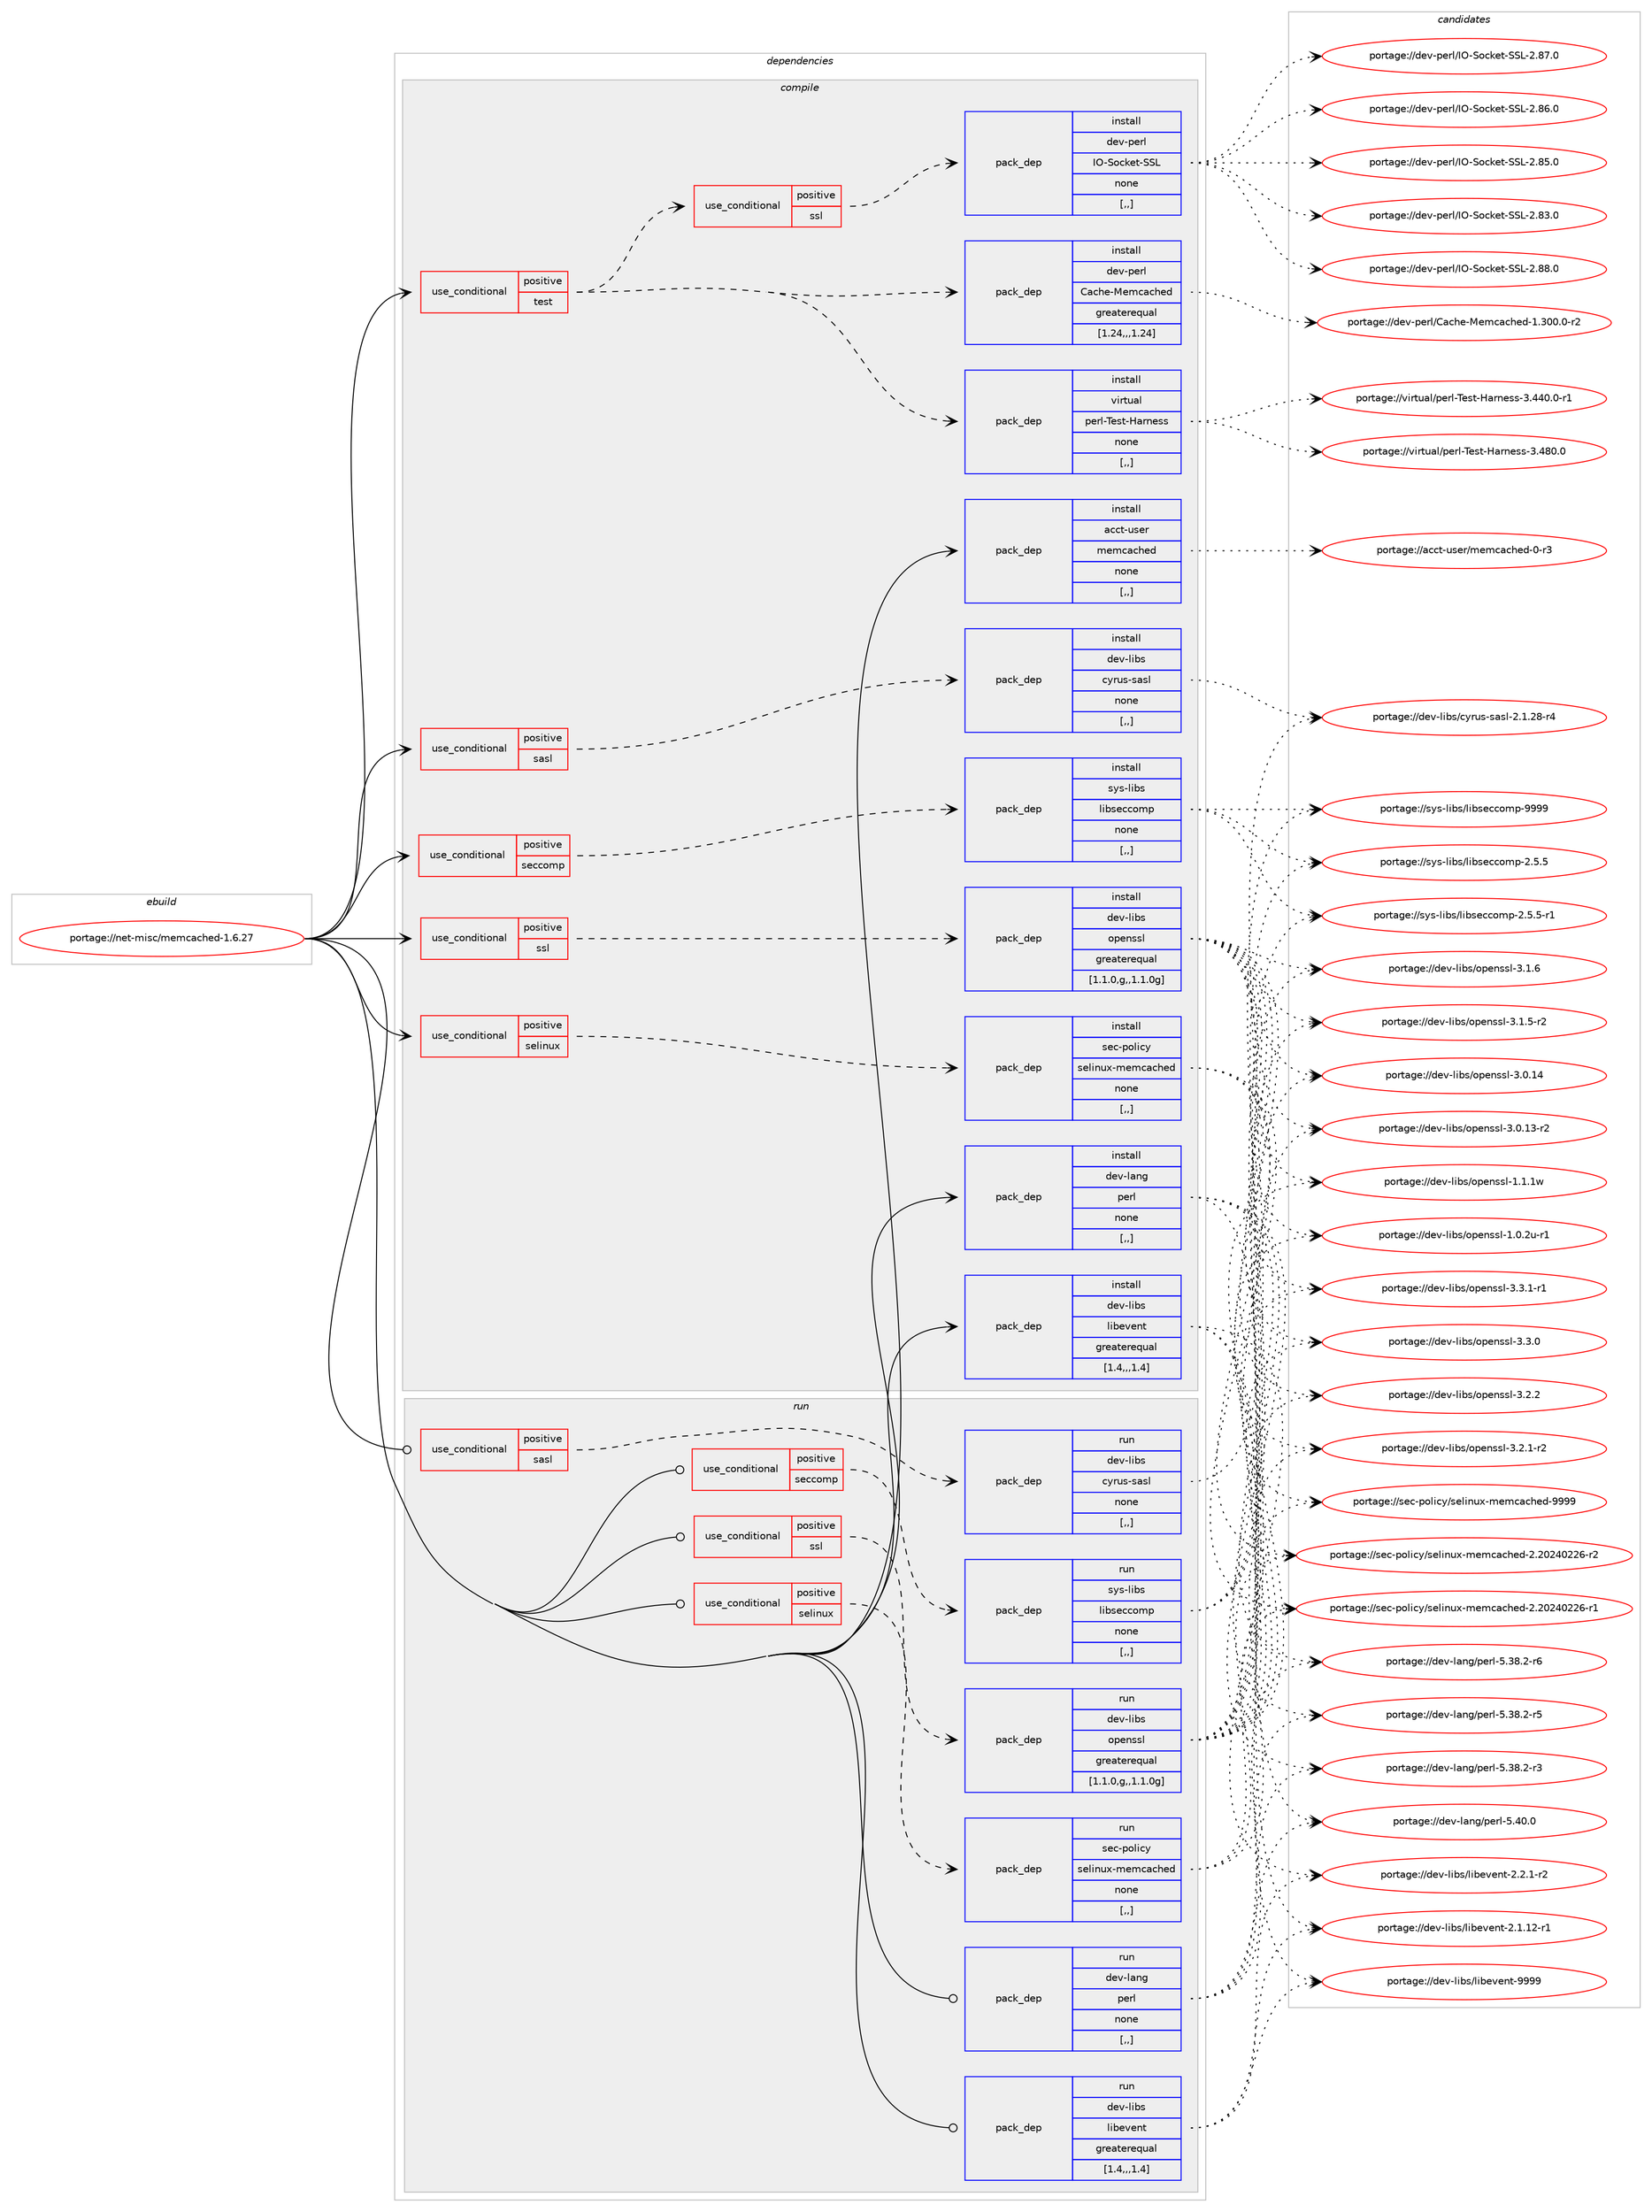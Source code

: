 digraph prolog {

# *************
# Graph options
# *************

newrank=true;
concentrate=true;
compound=true;
graph [rankdir=LR,fontname=Helvetica,fontsize=10,ranksep=1.5];#, ranksep=2.5, nodesep=0.2];
edge  [arrowhead=vee];
node  [fontname=Helvetica,fontsize=10];

# **********
# The ebuild
# **********

subgraph cluster_leftcol {
color=gray;
label=<<i>ebuild</i>>;
id [label="portage://net-misc/memcached-1.6.27", color=red, width=4, href="../net-misc/memcached-1.6.27.svg"];
}

# ****************
# The dependencies
# ****************

subgraph cluster_midcol {
color=gray;
label=<<i>dependencies</i>>;
subgraph cluster_compile {
fillcolor="#eeeeee";
style=filled;
label=<<i>compile</i>>;
subgraph cond97874 {
dependency371846 [label=<<TABLE BORDER="0" CELLBORDER="1" CELLSPACING="0" CELLPADDING="4"><TR><TD ROWSPAN="3" CELLPADDING="10">use_conditional</TD></TR><TR><TD>positive</TD></TR><TR><TD>sasl</TD></TR></TABLE>>, shape=none, color=red];
subgraph pack271307 {
dependency371847 [label=<<TABLE BORDER="0" CELLBORDER="1" CELLSPACING="0" CELLPADDING="4" WIDTH="220"><TR><TD ROWSPAN="6" CELLPADDING="30">pack_dep</TD></TR><TR><TD WIDTH="110">install</TD></TR><TR><TD>dev-libs</TD></TR><TR><TD>cyrus-sasl</TD></TR><TR><TD>none</TD></TR><TR><TD>[,,]</TD></TR></TABLE>>, shape=none, color=blue];
}
dependency371846:e -> dependency371847:w [weight=20,style="dashed",arrowhead="vee"];
}
id:e -> dependency371846:w [weight=20,style="solid",arrowhead="vee"];
subgraph cond97875 {
dependency371848 [label=<<TABLE BORDER="0" CELLBORDER="1" CELLSPACING="0" CELLPADDING="4"><TR><TD ROWSPAN="3" CELLPADDING="10">use_conditional</TD></TR><TR><TD>positive</TD></TR><TR><TD>seccomp</TD></TR></TABLE>>, shape=none, color=red];
subgraph pack271308 {
dependency371849 [label=<<TABLE BORDER="0" CELLBORDER="1" CELLSPACING="0" CELLPADDING="4" WIDTH="220"><TR><TD ROWSPAN="6" CELLPADDING="30">pack_dep</TD></TR><TR><TD WIDTH="110">install</TD></TR><TR><TD>sys-libs</TD></TR><TR><TD>libseccomp</TD></TR><TR><TD>none</TD></TR><TR><TD>[,,]</TD></TR></TABLE>>, shape=none, color=blue];
}
dependency371848:e -> dependency371849:w [weight=20,style="dashed",arrowhead="vee"];
}
id:e -> dependency371848:w [weight=20,style="solid",arrowhead="vee"];
subgraph cond97876 {
dependency371850 [label=<<TABLE BORDER="0" CELLBORDER="1" CELLSPACING="0" CELLPADDING="4"><TR><TD ROWSPAN="3" CELLPADDING="10">use_conditional</TD></TR><TR><TD>positive</TD></TR><TR><TD>selinux</TD></TR></TABLE>>, shape=none, color=red];
subgraph pack271309 {
dependency371851 [label=<<TABLE BORDER="0" CELLBORDER="1" CELLSPACING="0" CELLPADDING="4" WIDTH="220"><TR><TD ROWSPAN="6" CELLPADDING="30">pack_dep</TD></TR><TR><TD WIDTH="110">install</TD></TR><TR><TD>sec-policy</TD></TR><TR><TD>selinux-memcached</TD></TR><TR><TD>none</TD></TR><TR><TD>[,,]</TD></TR></TABLE>>, shape=none, color=blue];
}
dependency371850:e -> dependency371851:w [weight=20,style="dashed",arrowhead="vee"];
}
id:e -> dependency371850:w [weight=20,style="solid",arrowhead="vee"];
subgraph cond97877 {
dependency371852 [label=<<TABLE BORDER="0" CELLBORDER="1" CELLSPACING="0" CELLPADDING="4"><TR><TD ROWSPAN="3" CELLPADDING="10">use_conditional</TD></TR><TR><TD>positive</TD></TR><TR><TD>ssl</TD></TR></TABLE>>, shape=none, color=red];
subgraph pack271310 {
dependency371853 [label=<<TABLE BORDER="0" CELLBORDER="1" CELLSPACING="0" CELLPADDING="4" WIDTH="220"><TR><TD ROWSPAN="6" CELLPADDING="30">pack_dep</TD></TR><TR><TD WIDTH="110">install</TD></TR><TR><TD>dev-libs</TD></TR><TR><TD>openssl</TD></TR><TR><TD>greaterequal</TD></TR><TR><TD>[1.1.0,g,,1.1.0g]</TD></TR></TABLE>>, shape=none, color=blue];
}
dependency371852:e -> dependency371853:w [weight=20,style="dashed",arrowhead="vee"];
}
id:e -> dependency371852:w [weight=20,style="solid",arrowhead="vee"];
subgraph cond97878 {
dependency371854 [label=<<TABLE BORDER="0" CELLBORDER="1" CELLSPACING="0" CELLPADDING="4"><TR><TD ROWSPAN="3" CELLPADDING="10">use_conditional</TD></TR><TR><TD>positive</TD></TR><TR><TD>test</TD></TR></TABLE>>, shape=none, color=red];
subgraph pack271311 {
dependency371855 [label=<<TABLE BORDER="0" CELLBORDER="1" CELLSPACING="0" CELLPADDING="4" WIDTH="220"><TR><TD ROWSPAN="6" CELLPADDING="30">pack_dep</TD></TR><TR><TD WIDTH="110">install</TD></TR><TR><TD>virtual</TD></TR><TR><TD>perl-Test-Harness</TD></TR><TR><TD>none</TD></TR><TR><TD>[,,]</TD></TR></TABLE>>, shape=none, color=blue];
}
dependency371854:e -> dependency371855:w [weight=20,style="dashed",arrowhead="vee"];
subgraph pack271312 {
dependency371856 [label=<<TABLE BORDER="0" CELLBORDER="1" CELLSPACING="0" CELLPADDING="4" WIDTH="220"><TR><TD ROWSPAN="6" CELLPADDING="30">pack_dep</TD></TR><TR><TD WIDTH="110">install</TD></TR><TR><TD>dev-perl</TD></TR><TR><TD>Cache-Memcached</TD></TR><TR><TD>greaterequal</TD></TR><TR><TD>[1.24,,,1.24]</TD></TR></TABLE>>, shape=none, color=blue];
}
dependency371854:e -> dependency371856:w [weight=20,style="dashed",arrowhead="vee"];
subgraph cond97879 {
dependency371857 [label=<<TABLE BORDER="0" CELLBORDER="1" CELLSPACING="0" CELLPADDING="4"><TR><TD ROWSPAN="3" CELLPADDING="10">use_conditional</TD></TR><TR><TD>positive</TD></TR><TR><TD>ssl</TD></TR></TABLE>>, shape=none, color=red];
subgraph pack271313 {
dependency371858 [label=<<TABLE BORDER="0" CELLBORDER="1" CELLSPACING="0" CELLPADDING="4" WIDTH="220"><TR><TD ROWSPAN="6" CELLPADDING="30">pack_dep</TD></TR><TR><TD WIDTH="110">install</TD></TR><TR><TD>dev-perl</TD></TR><TR><TD>IO-Socket-SSL</TD></TR><TR><TD>none</TD></TR><TR><TD>[,,]</TD></TR></TABLE>>, shape=none, color=blue];
}
dependency371857:e -> dependency371858:w [weight=20,style="dashed",arrowhead="vee"];
}
dependency371854:e -> dependency371857:w [weight=20,style="dashed",arrowhead="vee"];
}
id:e -> dependency371854:w [weight=20,style="solid",arrowhead="vee"];
subgraph pack271314 {
dependency371859 [label=<<TABLE BORDER="0" CELLBORDER="1" CELLSPACING="0" CELLPADDING="4" WIDTH="220"><TR><TD ROWSPAN="6" CELLPADDING="30">pack_dep</TD></TR><TR><TD WIDTH="110">install</TD></TR><TR><TD>acct-user</TD></TR><TR><TD>memcached</TD></TR><TR><TD>none</TD></TR><TR><TD>[,,]</TD></TR></TABLE>>, shape=none, color=blue];
}
id:e -> dependency371859:w [weight=20,style="solid",arrowhead="vee"];
subgraph pack271315 {
dependency371860 [label=<<TABLE BORDER="0" CELLBORDER="1" CELLSPACING="0" CELLPADDING="4" WIDTH="220"><TR><TD ROWSPAN="6" CELLPADDING="30">pack_dep</TD></TR><TR><TD WIDTH="110">install</TD></TR><TR><TD>dev-lang</TD></TR><TR><TD>perl</TD></TR><TR><TD>none</TD></TR><TR><TD>[,,]</TD></TR></TABLE>>, shape=none, color=blue];
}
id:e -> dependency371860:w [weight=20,style="solid",arrowhead="vee"];
subgraph pack271316 {
dependency371861 [label=<<TABLE BORDER="0" CELLBORDER="1" CELLSPACING="0" CELLPADDING="4" WIDTH="220"><TR><TD ROWSPAN="6" CELLPADDING="30">pack_dep</TD></TR><TR><TD WIDTH="110">install</TD></TR><TR><TD>dev-libs</TD></TR><TR><TD>libevent</TD></TR><TR><TD>greaterequal</TD></TR><TR><TD>[1.4,,,1.4]</TD></TR></TABLE>>, shape=none, color=blue];
}
id:e -> dependency371861:w [weight=20,style="solid",arrowhead="vee"];
}
subgraph cluster_compileandrun {
fillcolor="#eeeeee";
style=filled;
label=<<i>compile and run</i>>;
}
subgraph cluster_run {
fillcolor="#eeeeee";
style=filled;
label=<<i>run</i>>;
subgraph cond97880 {
dependency371862 [label=<<TABLE BORDER="0" CELLBORDER="1" CELLSPACING="0" CELLPADDING="4"><TR><TD ROWSPAN="3" CELLPADDING="10">use_conditional</TD></TR><TR><TD>positive</TD></TR><TR><TD>sasl</TD></TR></TABLE>>, shape=none, color=red];
subgraph pack271317 {
dependency371863 [label=<<TABLE BORDER="0" CELLBORDER="1" CELLSPACING="0" CELLPADDING="4" WIDTH="220"><TR><TD ROWSPAN="6" CELLPADDING="30">pack_dep</TD></TR><TR><TD WIDTH="110">run</TD></TR><TR><TD>dev-libs</TD></TR><TR><TD>cyrus-sasl</TD></TR><TR><TD>none</TD></TR><TR><TD>[,,]</TD></TR></TABLE>>, shape=none, color=blue];
}
dependency371862:e -> dependency371863:w [weight=20,style="dashed",arrowhead="vee"];
}
id:e -> dependency371862:w [weight=20,style="solid",arrowhead="odot"];
subgraph cond97881 {
dependency371864 [label=<<TABLE BORDER="0" CELLBORDER="1" CELLSPACING="0" CELLPADDING="4"><TR><TD ROWSPAN="3" CELLPADDING="10">use_conditional</TD></TR><TR><TD>positive</TD></TR><TR><TD>seccomp</TD></TR></TABLE>>, shape=none, color=red];
subgraph pack271318 {
dependency371865 [label=<<TABLE BORDER="0" CELLBORDER="1" CELLSPACING="0" CELLPADDING="4" WIDTH="220"><TR><TD ROWSPAN="6" CELLPADDING="30">pack_dep</TD></TR><TR><TD WIDTH="110">run</TD></TR><TR><TD>sys-libs</TD></TR><TR><TD>libseccomp</TD></TR><TR><TD>none</TD></TR><TR><TD>[,,]</TD></TR></TABLE>>, shape=none, color=blue];
}
dependency371864:e -> dependency371865:w [weight=20,style="dashed",arrowhead="vee"];
}
id:e -> dependency371864:w [weight=20,style="solid",arrowhead="odot"];
subgraph cond97882 {
dependency371866 [label=<<TABLE BORDER="0" CELLBORDER="1" CELLSPACING="0" CELLPADDING="4"><TR><TD ROWSPAN="3" CELLPADDING="10">use_conditional</TD></TR><TR><TD>positive</TD></TR><TR><TD>selinux</TD></TR></TABLE>>, shape=none, color=red];
subgraph pack271319 {
dependency371867 [label=<<TABLE BORDER="0" CELLBORDER="1" CELLSPACING="0" CELLPADDING="4" WIDTH="220"><TR><TD ROWSPAN="6" CELLPADDING="30">pack_dep</TD></TR><TR><TD WIDTH="110">run</TD></TR><TR><TD>sec-policy</TD></TR><TR><TD>selinux-memcached</TD></TR><TR><TD>none</TD></TR><TR><TD>[,,]</TD></TR></TABLE>>, shape=none, color=blue];
}
dependency371866:e -> dependency371867:w [weight=20,style="dashed",arrowhead="vee"];
}
id:e -> dependency371866:w [weight=20,style="solid",arrowhead="odot"];
subgraph cond97883 {
dependency371868 [label=<<TABLE BORDER="0" CELLBORDER="1" CELLSPACING="0" CELLPADDING="4"><TR><TD ROWSPAN="3" CELLPADDING="10">use_conditional</TD></TR><TR><TD>positive</TD></TR><TR><TD>ssl</TD></TR></TABLE>>, shape=none, color=red];
subgraph pack271320 {
dependency371869 [label=<<TABLE BORDER="0" CELLBORDER="1" CELLSPACING="0" CELLPADDING="4" WIDTH="220"><TR><TD ROWSPAN="6" CELLPADDING="30">pack_dep</TD></TR><TR><TD WIDTH="110">run</TD></TR><TR><TD>dev-libs</TD></TR><TR><TD>openssl</TD></TR><TR><TD>greaterequal</TD></TR><TR><TD>[1.1.0,g,,1.1.0g]</TD></TR></TABLE>>, shape=none, color=blue];
}
dependency371868:e -> dependency371869:w [weight=20,style="dashed",arrowhead="vee"];
}
id:e -> dependency371868:w [weight=20,style="solid",arrowhead="odot"];
subgraph pack271321 {
dependency371870 [label=<<TABLE BORDER="0" CELLBORDER="1" CELLSPACING="0" CELLPADDING="4" WIDTH="220"><TR><TD ROWSPAN="6" CELLPADDING="30">pack_dep</TD></TR><TR><TD WIDTH="110">run</TD></TR><TR><TD>dev-lang</TD></TR><TR><TD>perl</TD></TR><TR><TD>none</TD></TR><TR><TD>[,,]</TD></TR></TABLE>>, shape=none, color=blue];
}
id:e -> dependency371870:w [weight=20,style="solid",arrowhead="odot"];
subgraph pack271322 {
dependency371871 [label=<<TABLE BORDER="0" CELLBORDER="1" CELLSPACING="0" CELLPADDING="4" WIDTH="220"><TR><TD ROWSPAN="6" CELLPADDING="30">pack_dep</TD></TR><TR><TD WIDTH="110">run</TD></TR><TR><TD>dev-libs</TD></TR><TR><TD>libevent</TD></TR><TR><TD>greaterequal</TD></TR><TR><TD>[1.4,,,1.4]</TD></TR></TABLE>>, shape=none, color=blue];
}
id:e -> dependency371871:w [weight=20,style="solid",arrowhead="odot"];
}
}

# **************
# The candidates
# **************

subgraph cluster_choices {
rank=same;
color=gray;
label=<<i>candidates</i>>;

subgraph choice271307 {
color=black;
nodesep=1;
choice100101118451081059811547991211141171154511597115108455046494650564511452 [label="portage://dev-libs/cyrus-sasl-2.1.28-r4", color=red, width=4,href="../dev-libs/cyrus-sasl-2.1.28-r4.svg"];
dependency371847:e -> choice100101118451081059811547991211141171154511597115108455046494650564511452:w [style=dotted,weight="100"];
}
subgraph choice271308 {
color=black;
nodesep=1;
choice1151211154510810598115471081059811510199991111091124557575757 [label="portage://sys-libs/libseccomp-9999", color=red, width=4,href="../sys-libs/libseccomp-9999.svg"];
choice1151211154510810598115471081059811510199991111091124550465346534511449 [label="portage://sys-libs/libseccomp-2.5.5-r1", color=red, width=4,href="../sys-libs/libseccomp-2.5.5-r1.svg"];
choice115121115451081059811547108105981151019999111109112455046534653 [label="portage://sys-libs/libseccomp-2.5.5", color=red, width=4,href="../sys-libs/libseccomp-2.5.5.svg"];
dependency371849:e -> choice1151211154510810598115471081059811510199991111091124557575757:w [style=dotted,weight="100"];
dependency371849:e -> choice1151211154510810598115471081059811510199991111091124550465346534511449:w [style=dotted,weight="100"];
dependency371849:e -> choice115121115451081059811547108105981151019999111109112455046534653:w [style=dotted,weight="100"];
}
subgraph choice271309 {
color=black;
nodesep=1;
choice11510199451121111081059912147115101108105110117120451091011099997991041011004557575757 [label="portage://sec-policy/selinux-memcached-9999", color=red, width=4,href="../sec-policy/selinux-memcached-9999.svg"];
choice115101994511211110810599121471151011081051101171204510910110999979910410110045504650485052485050544511450 [label="portage://sec-policy/selinux-memcached-2.20240226-r2", color=red, width=4,href="../sec-policy/selinux-memcached-2.20240226-r2.svg"];
choice115101994511211110810599121471151011081051101171204510910110999979910410110045504650485052485050544511449 [label="portage://sec-policy/selinux-memcached-2.20240226-r1", color=red, width=4,href="../sec-policy/selinux-memcached-2.20240226-r1.svg"];
dependency371851:e -> choice11510199451121111081059912147115101108105110117120451091011099997991041011004557575757:w [style=dotted,weight="100"];
dependency371851:e -> choice115101994511211110810599121471151011081051101171204510910110999979910410110045504650485052485050544511450:w [style=dotted,weight="100"];
dependency371851:e -> choice115101994511211110810599121471151011081051101171204510910110999979910410110045504650485052485050544511449:w [style=dotted,weight="100"];
}
subgraph choice271310 {
color=black;
nodesep=1;
choice1001011184510810598115471111121011101151151084551465146494511449 [label="portage://dev-libs/openssl-3.3.1-r1", color=red, width=4,href="../dev-libs/openssl-3.3.1-r1.svg"];
choice100101118451081059811547111112101110115115108455146514648 [label="portage://dev-libs/openssl-3.3.0", color=red, width=4,href="../dev-libs/openssl-3.3.0.svg"];
choice100101118451081059811547111112101110115115108455146504650 [label="portage://dev-libs/openssl-3.2.2", color=red, width=4,href="../dev-libs/openssl-3.2.2.svg"];
choice1001011184510810598115471111121011101151151084551465046494511450 [label="portage://dev-libs/openssl-3.2.1-r2", color=red, width=4,href="../dev-libs/openssl-3.2.1-r2.svg"];
choice100101118451081059811547111112101110115115108455146494654 [label="portage://dev-libs/openssl-3.1.6", color=red, width=4,href="../dev-libs/openssl-3.1.6.svg"];
choice1001011184510810598115471111121011101151151084551464946534511450 [label="portage://dev-libs/openssl-3.1.5-r2", color=red, width=4,href="../dev-libs/openssl-3.1.5-r2.svg"];
choice10010111845108105981154711111210111011511510845514648464952 [label="portage://dev-libs/openssl-3.0.14", color=red, width=4,href="../dev-libs/openssl-3.0.14.svg"];
choice100101118451081059811547111112101110115115108455146484649514511450 [label="portage://dev-libs/openssl-3.0.13-r2", color=red, width=4,href="../dev-libs/openssl-3.0.13-r2.svg"];
choice100101118451081059811547111112101110115115108454946494649119 [label="portage://dev-libs/openssl-1.1.1w", color=red, width=4,href="../dev-libs/openssl-1.1.1w.svg"];
choice1001011184510810598115471111121011101151151084549464846501174511449 [label="portage://dev-libs/openssl-1.0.2u-r1", color=red, width=4,href="../dev-libs/openssl-1.0.2u-r1.svg"];
dependency371853:e -> choice1001011184510810598115471111121011101151151084551465146494511449:w [style=dotted,weight="100"];
dependency371853:e -> choice100101118451081059811547111112101110115115108455146514648:w [style=dotted,weight="100"];
dependency371853:e -> choice100101118451081059811547111112101110115115108455146504650:w [style=dotted,weight="100"];
dependency371853:e -> choice1001011184510810598115471111121011101151151084551465046494511450:w [style=dotted,weight="100"];
dependency371853:e -> choice100101118451081059811547111112101110115115108455146494654:w [style=dotted,weight="100"];
dependency371853:e -> choice1001011184510810598115471111121011101151151084551464946534511450:w [style=dotted,weight="100"];
dependency371853:e -> choice10010111845108105981154711111210111011511510845514648464952:w [style=dotted,weight="100"];
dependency371853:e -> choice100101118451081059811547111112101110115115108455146484649514511450:w [style=dotted,weight="100"];
dependency371853:e -> choice100101118451081059811547111112101110115115108454946494649119:w [style=dotted,weight="100"];
dependency371853:e -> choice1001011184510810598115471111121011101151151084549464846501174511449:w [style=dotted,weight="100"];
}
subgraph choice271311 {
color=black;
nodesep=1;
choice118105114116117971084711210111410845841011151164572971141101011151154551465256484648 [label="portage://virtual/perl-Test-Harness-3.480.0", color=red, width=4,href="../virtual/perl-Test-Harness-3.480.0.svg"];
choice1181051141161179710847112101114108458410111511645729711411010111511545514652524846484511449 [label="portage://virtual/perl-Test-Harness-3.440.0-r1", color=red, width=4,href="../virtual/perl-Test-Harness-3.440.0-r1.svg"];
dependency371855:e -> choice118105114116117971084711210111410845841011151164572971141101011151154551465256484648:w [style=dotted,weight="100"];
dependency371855:e -> choice1181051141161179710847112101114108458410111511645729711411010111511545514652524846484511449:w [style=dotted,weight="100"];
}
subgraph choice271312 {
color=black;
nodesep=1;
choice1001011184511210111410847679799104101457710110999979910410110045494651484846484511450 [label="portage://dev-perl/Cache-Memcached-1.300.0-r2", color=red, width=4,href="../dev-perl/Cache-Memcached-1.300.0-r2.svg"];
dependency371856:e -> choice1001011184511210111410847679799104101457710110999979910410110045494651484846484511450:w [style=dotted,weight="100"];
}
subgraph choice271313 {
color=black;
nodesep=1;
choice100101118451121011141084773794583111991071011164583837645504656564648 [label="portage://dev-perl/IO-Socket-SSL-2.88.0", color=red, width=4,href="../dev-perl/IO-Socket-SSL-2.88.0.svg"];
choice100101118451121011141084773794583111991071011164583837645504656554648 [label="portage://dev-perl/IO-Socket-SSL-2.87.0", color=red, width=4,href="../dev-perl/IO-Socket-SSL-2.87.0.svg"];
choice100101118451121011141084773794583111991071011164583837645504656544648 [label="portage://dev-perl/IO-Socket-SSL-2.86.0", color=red, width=4,href="../dev-perl/IO-Socket-SSL-2.86.0.svg"];
choice100101118451121011141084773794583111991071011164583837645504656534648 [label="portage://dev-perl/IO-Socket-SSL-2.85.0", color=red, width=4,href="../dev-perl/IO-Socket-SSL-2.85.0.svg"];
choice100101118451121011141084773794583111991071011164583837645504656514648 [label="portage://dev-perl/IO-Socket-SSL-2.83.0", color=red, width=4,href="../dev-perl/IO-Socket-SSL-2.83.0.svg"];
dependency371858:e -> choice100101118451121011141084773794583111991071011164583837645504656564648:w [style=dotted,weight="100"];
dependency371858:e -> choice100101118451121011141084773794583111991071011164583837645504656554648:w [style=dotted,weight="100"];
dependency371858:e -> choice100101118451121011141084773794583111991071011164583837645504656544648:w [style=dotted,weight="100"];
dependency371858:e -> choice100101118451121011141084773794583111991071011164583837645504656534648:w [style=dotted,weight="100"];
dependency371858:e -> choice100101118451121011141084773794583111991071011164583837645504656514648:w [style=dotted,weight="100"];
}
subgraph choice271314 {
color=black;
nodesep=1;
choice979999116451171151011144710910110999979910410110045484511451 [label="portage://acct-user/memcached-0-r3", color=red, width=4,href="../acct-user/memcached-0-r3.svg"];
dependency371859:e -> choice979999116451171151011144710910110999979910410110045484511451:w [style=dotted,weight="100"];
}
subgraph choice271315 {
color=black;
nodesep=1;
choice10010111845108971101034711210111410845534652484648 [label="portage://dev-lang/perl-5.40.0", color=red, width=4,href="../dev-lang/perl-5.40.0.svg"];
choice100101118451089711010347112101114108455346515646504511454 [label="portage://dev-lang/perl-5.38.2-r6", color=red, width=4,href="../dev-lang/perl-5.38.2-r6.svg"];
choice100101118451089711010347112101114108455346515646504511453 [label="portage://dev-lang/perl-5.38.2-r5", color=red, width=4,href="../dev-lang/perl-5.38.2-r5.svg"];
choice100101118451089711010347112101114108455346515646504511451 [label="portage://dev-lang/perl-5.38.2-r3", color=red, width=4,href="../dev-lang/perl-5.38.2-r3.svg"];
dependency371860:e -> choice10010111845108971101034711210111410845534652484648:w [style=dotted,weight="100"];
dependency371860:e -> choice100101118451089711010347112101114108455346515646504511454:w [style=dotted,weight="100"];
dependency371860:e -> choice100101118451089711010347112101114108455346515646504511453:w [style=dotted,weight="100"];
dependency371860:e -> choice100101118451089711010347112101114108455346515646504511451:w [style=dotted,weight="100"];
}
subgraph choice271316 {
color=black;
nodesep=1;
choice100101118451081059811547108105981011181011101164557575757 [label="portage://dev-libs/libevent-9999", color=red, width=4,href="../dev-libs/libevent-9999.svg"];
choice100101118451081059811547108105981011181011101164550465046494511450 [label="portage://dev-libs/libevent-2.2.1-r2", color=red, width=4,href="../dev-libs/libevent-2.2.1-r2.svg"];
choice10010111845108105981154710810598101118101110116455046494649504511449 [label="portage://dev-libs/libevent-2.1.12-r1", color=red, width=4,href="../dev-libs/libevent-2.1.12-r1.svg"];
dependency371861:e -> choice100101118451081059811547108105981011181011101164557575757:w [style=dotted,weight="100"];
dependency371861:e -> choice100101118451081059811547108105981011181011101164550465046494511450:w [style=dotted,weight="100"];
dependency371861:e -> choice10010111845108105981154710810598101118101110116455046494649504511449:w [style=dotted,weight="100"];
}
subgraph choice271317 {
color=black;
nodesep=1;
choice100101118451081059811547991211141171154511597115108455046494650564511452 [label="portage://dev-libs/cyrus-sasl-2.1.28-r4", color=red, width=4,href="../dev-libs/cyrus-sasl-2.1.28-r4.svg"];
dependency371863:e -> choice100101118451081059811547991211141171154511597115108455046494650564511452:w [style=dotted,weight="100"];
}
subgraph choice271318 {
color=black;
nodesep=1;
choice1151211154510810598115471081059811510199991111091124557575757 [label="portage://sys-libs/libseccomp-9999", color=red, width=4,href="../sys-libs/libseccomp-9999.svg"];
choice1151211154510810598115471081059811510199991111091124550465346534511449 [label="portage://sys-libs/libseccomp-2.5.5-r1", color=red, width=4,href="../sys-libs/libseccomp-2.5.5-r1.svg"];
choice115121115451081059811547108105981151019999111109112455046534653 [label="portage://sys-libs/libseccomp-2.5.5", color=red, width=4,href="../sys-libs/libseccomp-2.5.5.svg"];
dependency371865:e -> choice1151211154510810598115471081059811510199991111091124557575757:w [style=dotted,weight="100"];
dependency371865:e -> choice1151211154510810598115471081059811510199991111091124550465346534511449:w [style=dotted,weight="100"];
dependency371865:e -> choice115121115451081059811547108105981151019999111109112455046534653:w [style=dotted,weight="100"];
}
subgraph choice271319 {
color=black;
nodesep=1;
choice11510199451121111081059912147115101108105110117120451091011099997991041011004557575757 [label="portage://sec-policy/selinux-memcached-9999", color=red, width=4,href="../sec-policy/selinux-memcached-9999.svg"];
choice115101994511211110810599121471151011081051101171204510910110999979910410110045504650485052485050544511450 [label="portage://sec-policy/selinux-memcached-2.20240226-r2", color=red, width=4,href="../sec-policy/selinux-memcached-2.20240226-r2.svg"];
choice115101994511211110810599121471151011081051101171204510910110999979910410110045504650485052485050544511449 [label="portage://sec-policy/selinux-memcached-2.20240226-r1", color=red, width=4,href="../sec-policy/selinux-memcached-2.20240226-r1.svg"];
dependency371867:e -> choice11510199451121111081059912147115101108105110117120451091011099997991041011004557575757:w [style=dotted,weight="100"];
dependency371867:e -> choice115101994511211110810599121471151011081051101171204510910110999979910410110045504650485052485050544511450:w [style=dotted,weight="100"];
dependency371867:e -> choice115101994511211110810599121471151011081051101171204510910110999979910410110045504650485052485050544511449:w [style=dotted,weight="100"];
}
subgraph choice271320 {
color=black;
nodesep=1;
choice1001011184510810598115471111121011101151151084551465146494511449 [label="portage://dev-libs/openssl-3.3.1-r1", color=red, width=4,href="../dev-libs/openssl-3.3.1-r1.svg"];
choice100101118451081059811547111112101110115115108455146514648 [label="portage://dev-libs/openssl-3.3.0", color=red, width=4,href="../dev-libs/openssl-3.3.0.svg"];
choice100101118451081059811547111112101110115115108455146504650 [label="portage://dev-libs/openssl-3.2.2", color=red, width=4,href="../dev-libs/openssl-3.2.2.svg"];
choice1001011184510810598115471111121011101151151084551465046494511450 [label="portage://dev-libs/openssl-3.2.1-r2", color=red, width=4,href="../dev-libs/openssl-3.2.1-r2.svg"];
choice100101118451081059811547111112101110115115108455146494654 [label="portage://dev-libs/openssl-3.1.6", color=red, width=4,href="../dev-libs/openssl-3.1.6.svg"];
choice1001011184510810598115471111121011101151151084551464946534511450 [label="portage://dev-libs/openssl-3.1.5-r2", color=red, width=4,href="../dev-libs/openssl-3.1.5-r2.svg"];
choice10010111845108105981154711111210111011511510845514648464952 [label="portage://dev-libs/openssl-3.0.14", color=red, width=4,href="../dev-libs/openssl-3.0.14.svg"];
choice100101118451081059811547111112101110115115108455146484649514511450 [label="portage://dev-libs/openssl-3.0.13-r2", color=red, width=4,href="../dev-libs/openssl-3.0.13-r2.svg"];
choice100101118451081059811547111112101110115115108454946494649119 [label="portage://dev-libs/openssl-1.1.1w", color=red, width=4,href="../dev-libs/openssl-1.1.1w.svg"];
choice1001011184510810598115471111121011101151151084549464846501174511449 [label="portage://dev-libs/openssl-1.0.2u-r1", color=red, width=4,href="../dev-libs/openssl-1.0.2u-r1.svg"];
dependency371869:e -> choice1001011184510810598115471111121011101151151084551465146494511449:w [style=dotted,weight="100"];
dependency371869:e -> choice100101118451081059811547111112101110115115108455146514648:w [style=dotted,weight="100"];
dependency371869:e -> choice100101118451081059811547111112101110115115108455146504650:w [style=dotted,weight="100"];
dependency371869:e -> choice1001011184510810598115471111121011101151151084551465046494511450:w [style=dotted,weight="100"];
dependency371869:e -> choice100101118451081059811547111112101110115115108455146494654:w [style=dotted,weight="100"];
dependency371869:e -> choice1001011184510810598115471111121011101151151084551464946534511450:w [style=dotted,weight="100"];
dependency371869:e -> choice10010111845108105981154711111210111011511510845514648464952:w [style=dotted,weight="100"];
dependency371869:e -> choice100101118451081059811547111112101110115115108455146484649514511450:w [style=dotted,weight="100"];
dependency371869:e -> choice100101118451081059811547111112101110115115108454946494649119:w [style=dotted,weight="100"];
dependency371869:e -> choice1001011184510810598115471111121011101151151084549464846501174511449:w [style=dotted,weight="100"];
}
subgraph choice271321 {
color=black;
nodesep=1;
choice10010111845108971101034711210111410845534652484648 [label="portage://dev-lang/perl-5.40.0", color=red, width=4,href="../dev-lang/perl-5.40.0.svg"];
choice100101118451089711010347112101114108455346515646504511454 [label="portage://dev-lang/perl-5.38.2-r6", color=red, width=4,href="../dev-lang/perl-5.38.2-r6.svg"];
choice100101118451089711010347112101114108455346515646504511453 [label="portage://dev-lang/perl-5.38.2-r5", color=red, width=4,href="../dev-lang/perl-5.38.2-r5.svg"];
choice100101118451089711010347112101114108455346515646504511451 [label="portage://dev-lang/perl-5.38.2-r3", color=red, width=4,href="../dev-lang/perl-5.38.2-r3.svg"];
dependency371870:e -> choice10010111845108971101034711210111410845534652484648:w [style=dotted,weight="100"];
dependency371870:e -> choice100101118451089711010347112101114108455346515646504511454:w [style=dotted,weight="100"];
dependency371870:e -> choice100101118451089711010347112101114108455346515646504511453:w [style=dotted,weight="100"];
dependency371870:e -> choice100101118451089711010347112101114108455346515646504511451:w [style=dotted,weight="100"];
}
subgraph choice271322 {
color=black;
nodesep=1;
choice100101118451081059811547108105981011181011101164557575757 [label="portage://dev-libs/libevent-9999", color=red, width=4,href="../dev-libs/libevent-9999.svg"];
choice100101118451081059811547108105981011181011101164550465046494511450 [label="portage://dev-libs/libevent-2.2.1-r2", color=red, width=4,href="../dev-libs/libevent-2.2.1-r2.svg"];
choice10010111845108105981154710810598101118101110116455046494649504511449 [label="portage://dev-libs/libevent-2.1.12-r1", color=red, width=4,href="../dev-libs/libevent-2.1.12-r1.svg"];
dependency371871:e -> choice100101118451081059811547108105981011181011101164557575757:w [style=dotted,weight="100"];
dependency371871:e -> choice100101118451081059811547108105981011181011101164550465046494511450:w [style=dotted,weight="100"];
dependency371871:e -> choice10010111845108105981154710810598101118101110116455046494649504511449:w [style=dotted,weight="100"];
}
}

}
